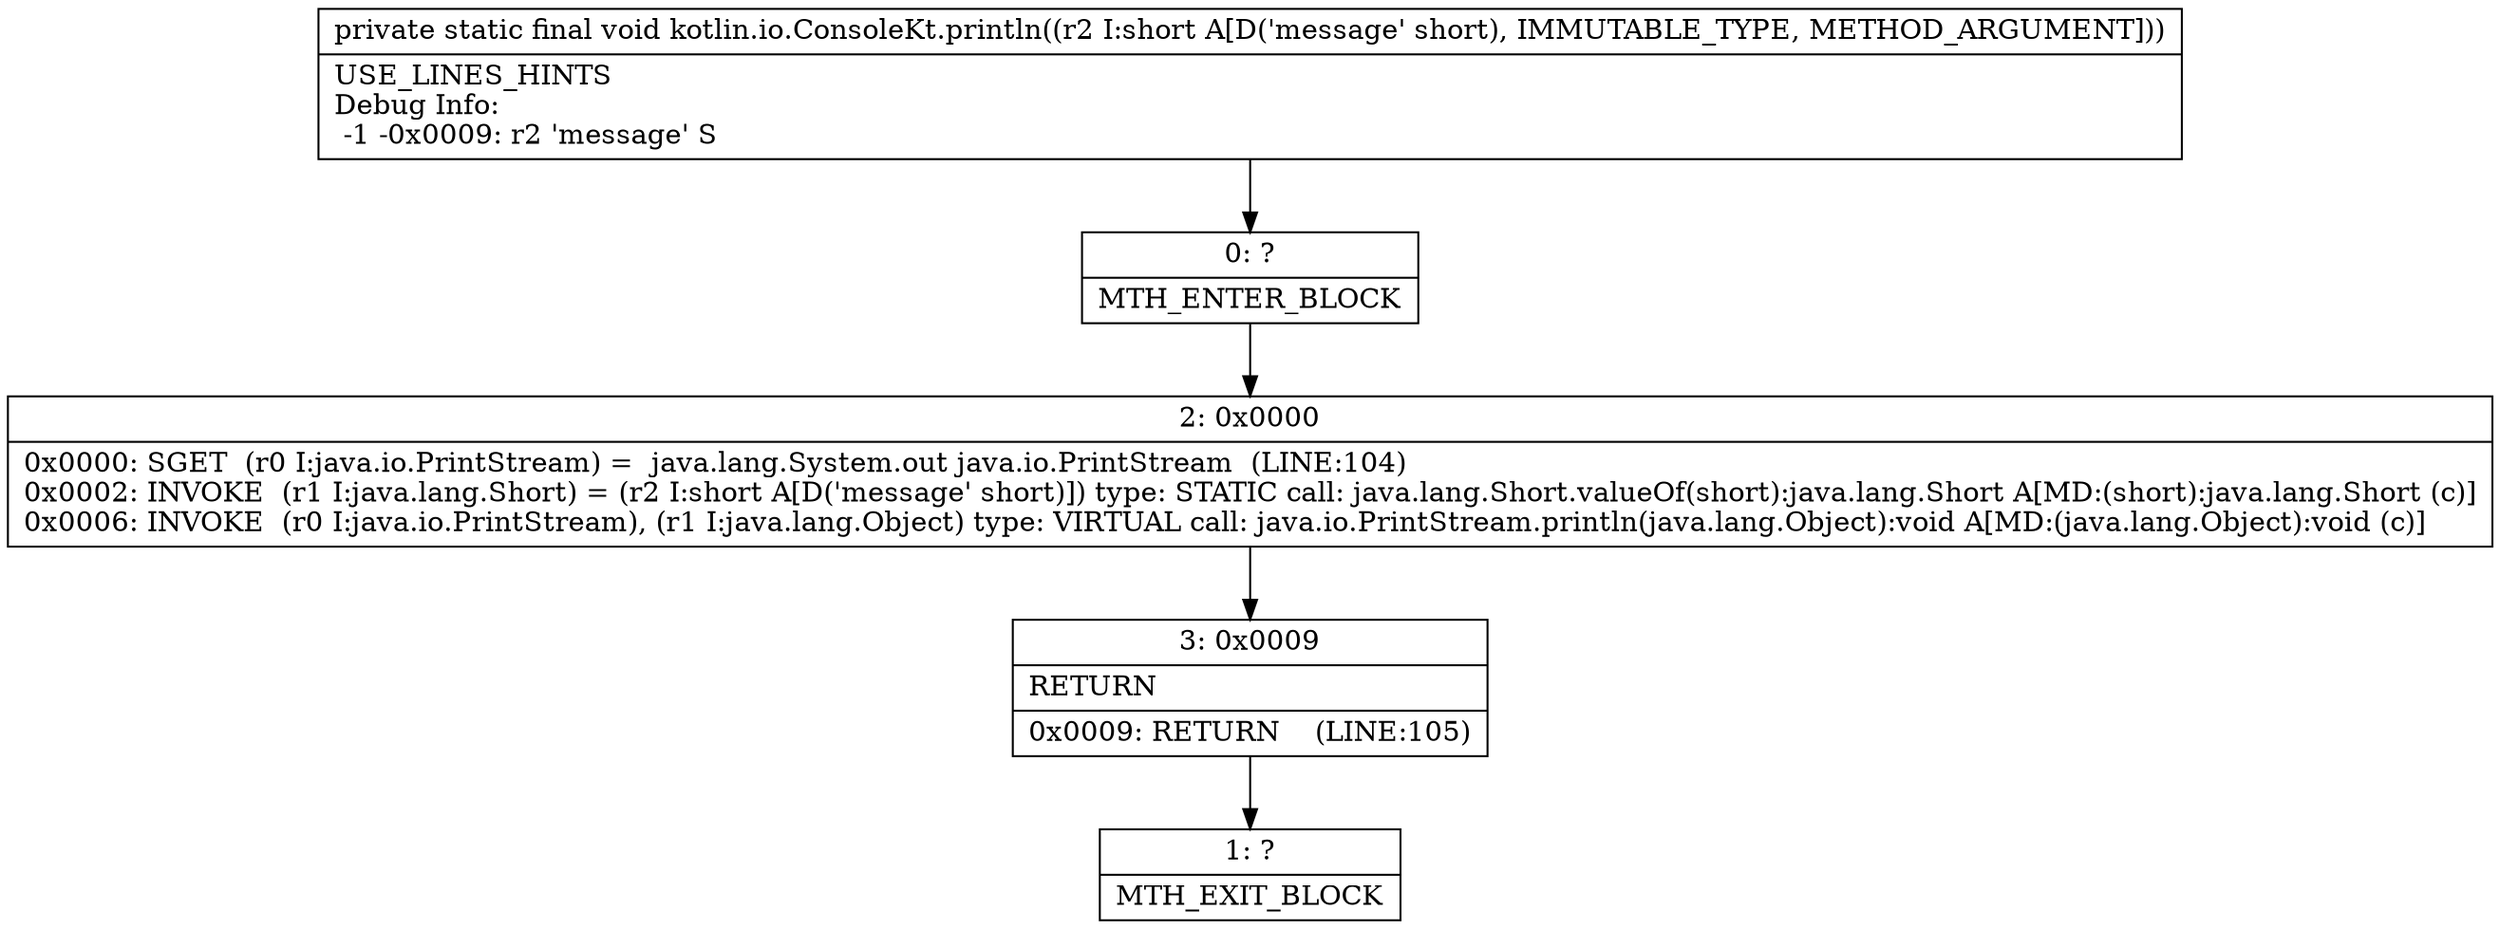 digraph "CFG forkotlin.io.ConsoleKt.println(S)V" {
Node_0 [shape=record,label="{0\:\ ?|MTH_ENTER_BLOCK\l}"];
Node_2 [shape=record,label="{2\:\ 0x0000|0x0000: SGET  (r0 I:java.io.PrintStream) =  java.lang.System.out java.io.PrintStream  (LINE:104)\l0x0002: INVOKE  (r1 I:java.lang.Short) = (r2 I:short A[D('message' short)]) type: STATIC call: java.lang.Short.valueOf(short):java.lang.Short A[MD:(short):java.lang.Short (c)]\l0x0006: INVOKE  (r0 I:java.io.PrintStream), (r1 I:java.lang.Object) type: VIRTUAL call: java.io.PrintStream.println(java.lang.Object):void A[MD:(java.lang.Object):void (c)]\l}"];
Node_3 [shape=record,label="{3\:\ 0x0009|RETURN\l|0x0009: RETURN    (LINE:105)\l}"];
Node_1 [shape=record,label="{1\:\ ?|MTH_EXIT_BLOCK\l}"];
MethodNode[shape=record,label="{private static final void kotlin.io.ConsoleKt.println((r2 I:short A[D('message' short), IMMUTABLE_TYPE, METHOD_ARGUMENT]))  | USE_LINES_HINTS\lDebug Info:\l  \-1 \-0x0009: r2 'message' S\l}"];
MethodNode -> Node_0;Node_0 -> Node_2;
Node_2 -> Node_3;
Node_3 -> Node_1;
}

